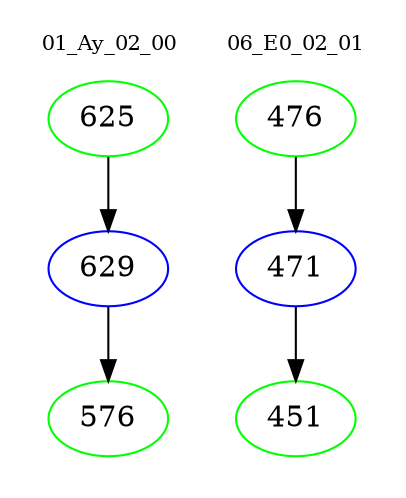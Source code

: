 digraph{
subgraph cluster_0 {
color = white
label = "01_Ay_02_00";
fontsize=10;
T0_625 [label="625", color="green"]
T0_625 -> T0_629 [color="black"]
T0_629 [label="629", color="blue"]
T0_629 -> T0_576 [color="black"]
T0_576 [label="576", color="green"]
}
subgraph cluster_1 {
color = white
label = "06_E0_02_01";
fontsize=10;
T1_476 [label="476", color="green"]
T1_476 -> T1_471 [color="black"]
T1_471 [label="471", color="blue"]
T1_471 -> T1_451 [color="black"]
T1_451 [label="451", color="green"]
}
}
